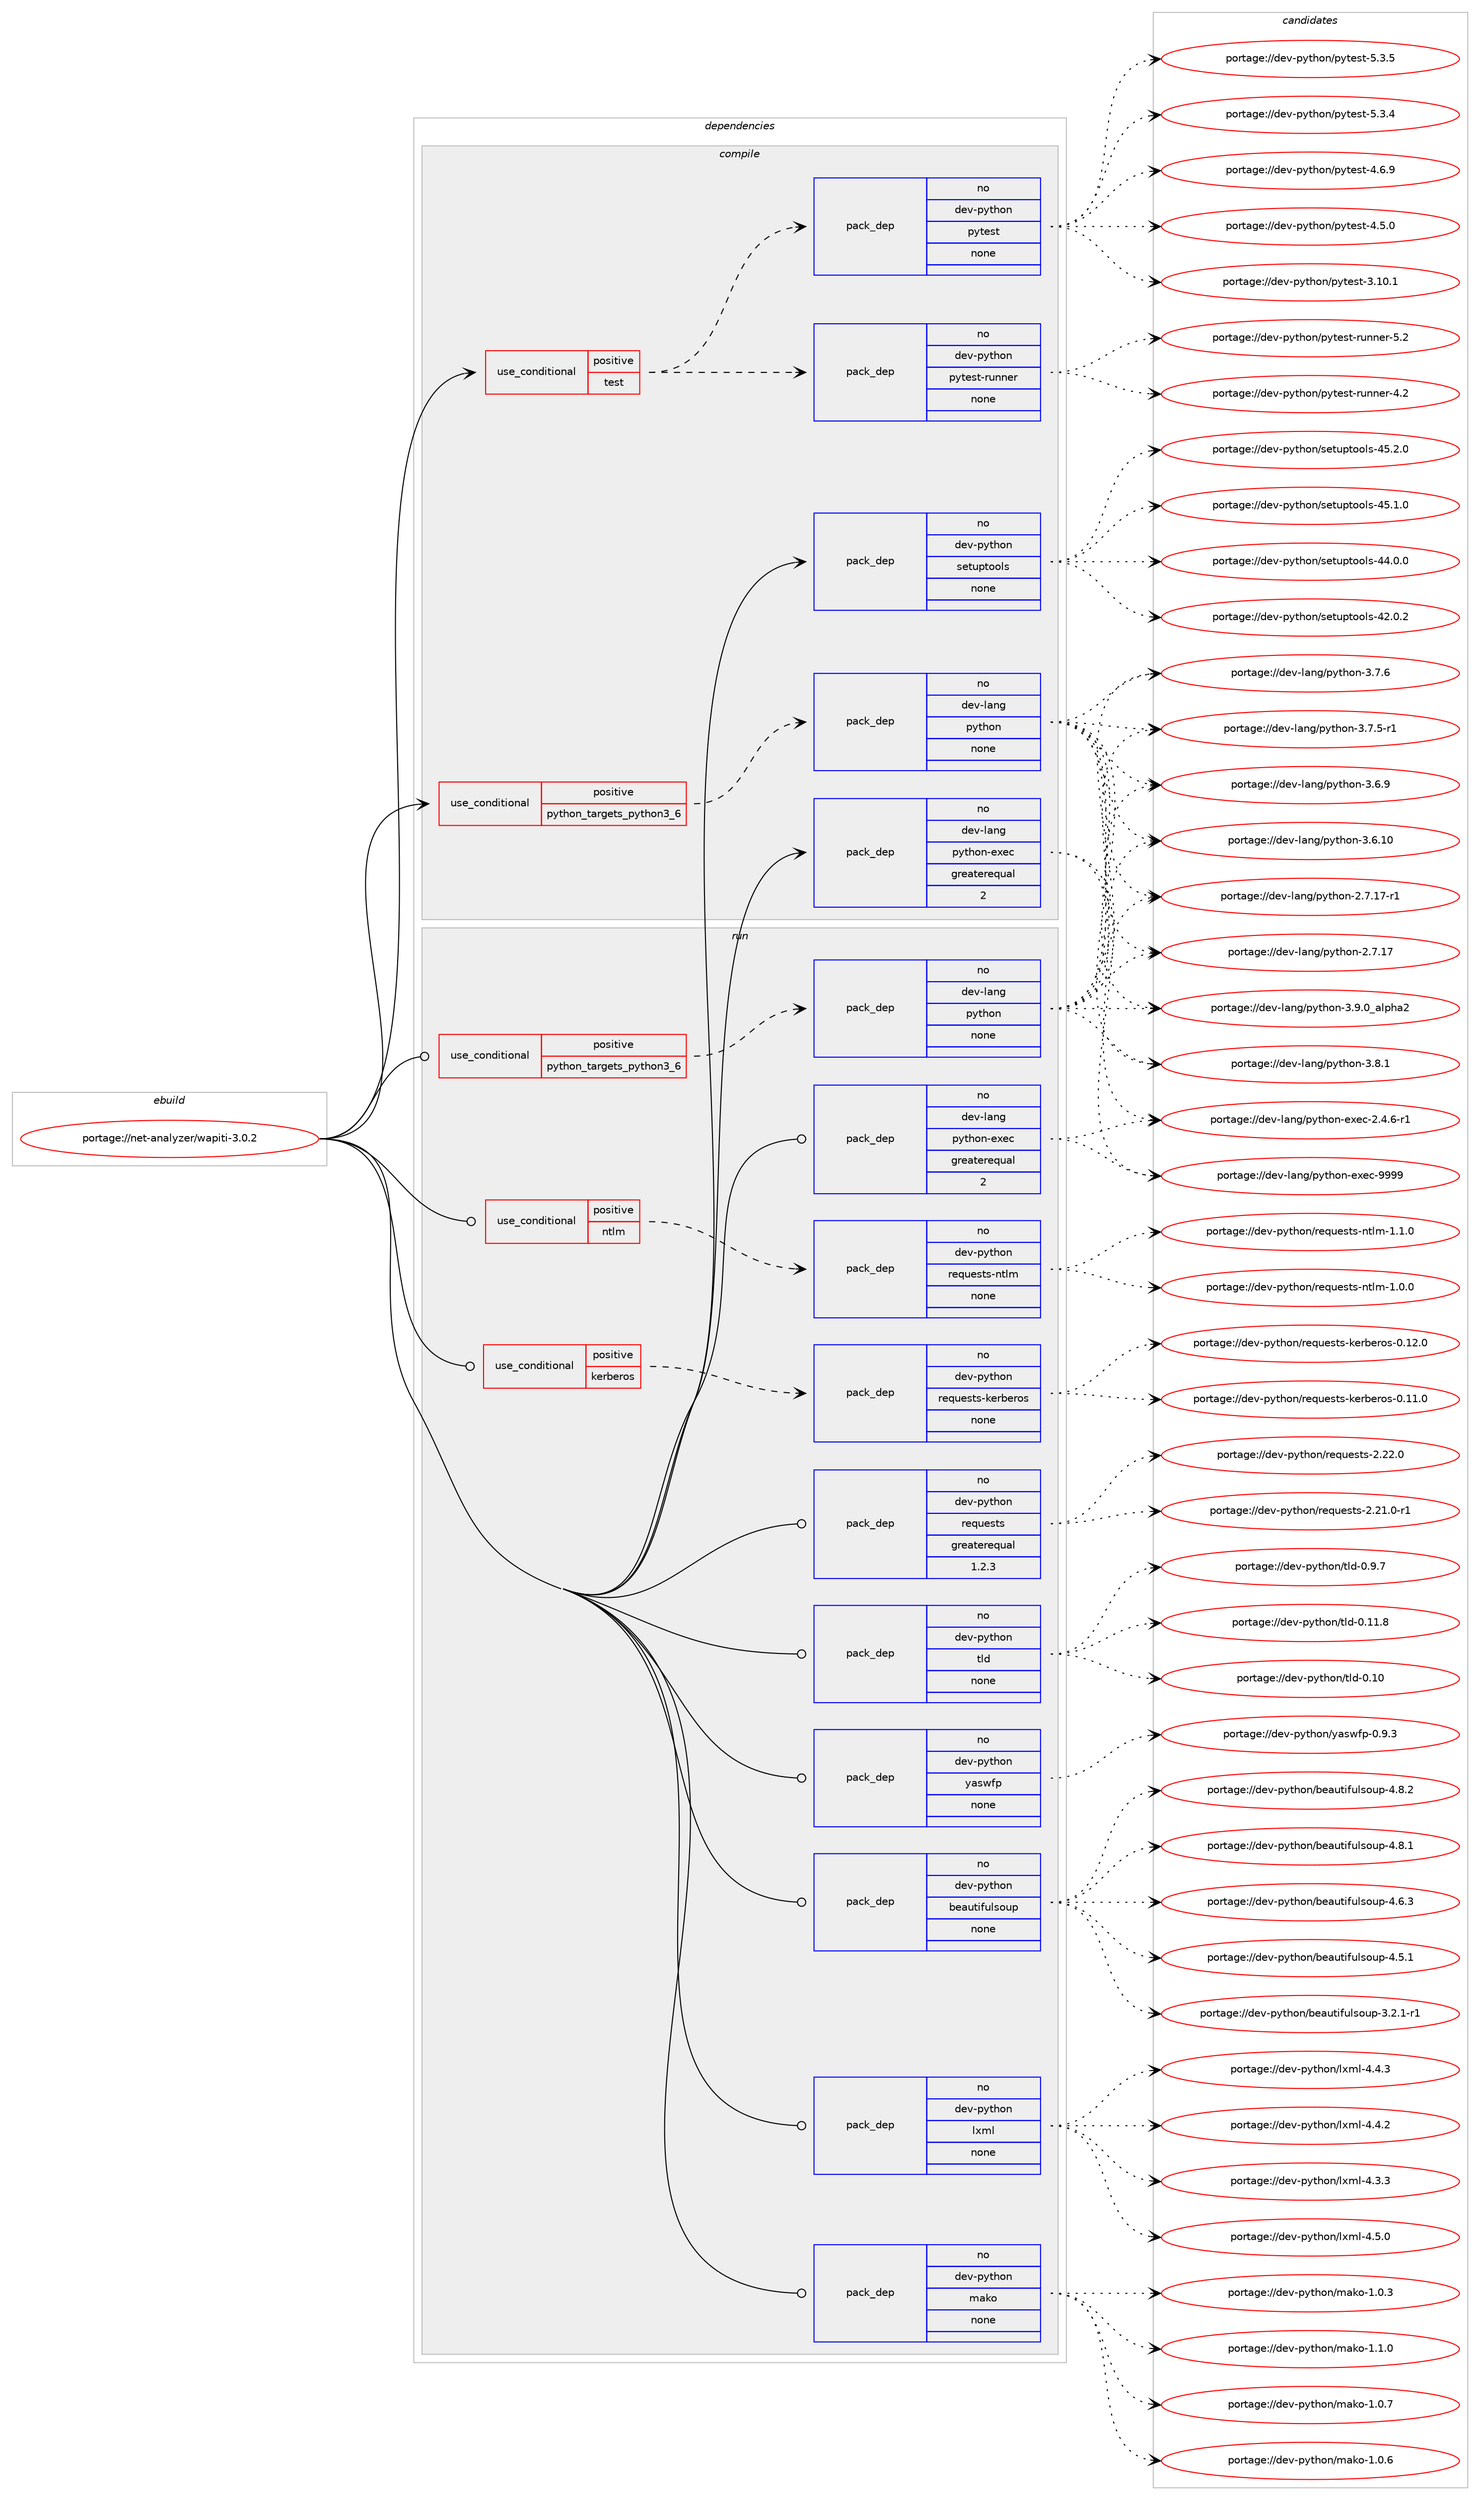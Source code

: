 digraph prolog {

# *************
# Graph options
# *************

newrank=true;
concentrate=true;
compound=true;
graph [rankdir=LR,fontname=Helvetica,fontsize=10,ranksep=1.5];#, ranksep=2.5, nodesep=0.2];
edge  [arrowhead=vee];
node  [fontname=Helvetica,fontsize=10];

# **********
# The ebuild
# **********

subgraph cluster_leftcol {
color=gray;
rank=same;
label=<<i>ebuild</i>>;
id [label="portage://net-analyzer/wapiti-3.0.2", color=red, width=4, href="../net-analyzer/wapiti-3.0.2.svg"];
}

# ****************
# The dependencies
# ****************

subgraph cluster_midcol {
color=gray;
label=<<i>dependencies</i>>;
subgraph cluster_compile {
fillcolor="#eeeeee";
style=filled;
label=<<i>compile</i>>;
subgraph cond33621 {
dependency150101 [label=<<TABLE BORDER="0" CELLBORDER="1" CELLSPACING="0" CELLPADDING="4"><TR><TD ROWSPAN="3" CELLPADDING="10">use_conditional</TD></TR><TR><TD>positive</TD></TR><TR><TD>python_targets_python3_6</TD></TR></TABLE>>, shape=none, color=red];
subgraph pack114021 {
dependency150102 [label=<<TABLE BORDER="0" CELLBORDER="1" CELLSPACING="0" CELLPADDING="4" WIDTH="220"><TR><TD ROWSPAN="6" CELLPADDING="30">pack_dep</TD></TR><TR><TD WIDTH="110">no</TD></TR><TR><TD>dev-lang</TD></TR><TR><TD>python</TD></TR><TR><TD>none</TD></TR><TR><TD></TD></TR></TABLE>>, shape=none, color=blue];
}
dependency150101:e -> dependency150102:w [weight=20,style="dashed",arrowhead="vee"];
}
id:e -> dependency150101:w [weight=20,style="solid",arrowhead="vee"];
subgraph cond33622 {
dependency150103 [label=<<TABLE BORDER="0" CELLBORDER="1" CELLSPACING="0" CELLPADDING="4"><TR><TD ROWSPAN="3" CELLPADDING="10">use_conditional</TD></TR><TR><TD>positive</TD></TR><TR><TD>test</TD></TR></TABLE>>, shape=none, color=red];
subgraph pack114022 {
dependency150104 [label=<<TABLE BORDER="0" CELLBORDER="1" CELLSPACING="0" CELLPADDING="4" WIDTH="220"><TR><TD ROWSPAN="6" CELLPADDING="30">pack_dep</TD></TR><TR><TD WIDTH="110">no</TD></TR><TR><TD>dev-python</TD></TR><TR><TD>pytest</TD></TR><TR><TD>none</TD></TR><TR><TD></TD></TR></TABLE>>, shape=none, color=blue];
}
dependency150103:e -> dependency150104:w [weight=20,style="dashed",arrowhead="vee"];
subgraph pack114023 {
dependency150105 [label=<<TABLE BORDER="0" CELLBORDER="1" CELLSPACING="0" CELLPADDING="4" WIDTH="220"><TR><TD ROWSPAN="6" CELLPADDING="30">pack_dep</TD></TR><TR><TD WIDTH="110">no</TD></TR><TR><TD>dev-python</TD></TR><TR><TD>pytest-runner</TD></TR><TR><TD>none</TD></TR><TR><TD></TD></TR></TABLE>>, shape=none, color=blue];
}
dependency150103:e -> dependency150105:w [weight=20,style="dashed",arrowhead="vee"];
}
id:e -> dependency150103:w [weight=20,style="solid",arrowhead="vee"];
subgraph pack114024 {
dependency150106 [label=<<TABLE BORDER="0" CELLBORDER="1" CELLSPACING="0" CELLPADDING="4" WIDTH="220"><TR><TD ROWSPAN="6" CELLPADDING="30">pack_dep</TD></TR><TR><TD WIDTH="110">no</TD></TR><TR><TD>dev-lang</TD></TR><TR><TD>python-exec</TD></TR><TR><TD>greaterequal</TD></TR><TR><TD>2</TD></TR></TABLE>>, shape=none, color=blue];
}
id:e -> dependency150106:w [weight=20,style="solid",arrowhead="vee"];
subgraph pack114025 {
dependency150107 [label=<<TABLE BORDER="0" CELLBORDER="1" CELLSPACING="0" CELLPADDING="4" WIDTH="220"><TR><TD ROWSPAN="6" CELLPADDING="30">pack_dep</TD></TR><TR><TD WIDTH="110">no</TD></TR><TR><TD>dev-python</TD></TR><TR><TD>setuptools</TD></TR><TR><TD>none</TD></TR><TR><TD></TD></TR></TABLE>>, shape=none, color=blue];
}
id:e -> dependency150107:w [weight=20,style="solid",arrowhead="vee"];
}
subgraph cluster_compileandrun {
fillcolor="#eeeeee";
style=filled;
label=<<i>compile and run</i>>;
}
subgraph cluster_run {
fillcolor="#eeeeee";
style=filled;
label=<<i>run</i>>;
subgraph cond33623 {
dependency150108 [label=<<TABLE BORDER="0" CELLBORDER="1" CELLSPACING="0" CELLPADDING="4"><TR><TD ROWSPAN="3" CELLPADDING="10">use_conditional</TD></TR><TR><TD>positive</TD></TR><TR><TD>kerberos</TD></TR></TABLE>>, shape=none, color=red];
subgraph pack114026 {
dependency150109 [label=<<TABLE BORDER="0" CELLBORDER="1" CELLSPACING="0" CELLPADDING="4" WIDTH="220"><TR><TD ROWSPAN="6" CELLPADDING="30">pack_dep</TD></TR><TR><TD WIDTH="110">no</TD></TR><TR><TD>dev-python</TD></TR><TR><TD>requests-kerberos</TD></TR><TR><TD>none</TD></TR><TR><TD></TD></TR></TABLE>>, shape=none, color=blue];
}
dependency150108:e -> dependency150109:w [weight=20,style="dashed",arrowhead="vee"];
}
id:e -> dependency150108:w [weight=20,style="solid",arrowhead="odot"];
subgraph cond33624 {
dependency150110 [label=<<TABLE BORDER="0" CELLBORDER="1" CELLSPACING="0" CELLPADDING="4"><TR><TD ROWSPAN="3" CELLPADDING="10">use_conditional</TD></TR><TR><TD>positive</TD></TR><TR><TD>ntlm</TD></TR></TABLE>>, shape=none, color=red];
subgraph pack114027 {
dependency150111 [label=<<TABLE BORDER="0" CELLBORDER="1" CELLSPACING="0" CELLPADDING="4" WIDTH="220"><TR><TD ROWSPAN="6" CELLPADDING="30">pack_dep</TD></TR><TR><TD WIDTH="110">no</TD></TR><TR><TD>dev-python</TD></TR><TR><TD>requests-ntlm</TD></TR><TR><TD>none</TD></TR><TR><TD></TD></TR></TABLE>>, shape=none, color=blue];
}
dependency150110:e -> dependency150111:w [weight=20,style="dashed",arrowhead="vee"];
}
id:e -> dependency150110:w [weight=20,style="solid",arrowhead="odot"];
subgraph cond33625 {
dependency150112 [label=<<TABLE BORDER="0" CELLBORDER="1" CELLSPACING="0" CELLPADDING="4"><TR><TD ROWSPAN="3" CELLPADDING="10">use_conditional</TD></TR><TR><TD>positive</TD></TR><TR><TD>python_targets_python3_6</TD></TR></TABLE>>, shape=none, color=red];
subgraph pack114028 {
dependency150113 [label=<<TABLE BORDER="0" CELLBORDER="1" CELLSPACING="0" CELLPADDING="4" WIDTH="220"><TR><TD ROWSPAN="6" CELLPADDING="30">pack_dep</TD></TR><TR><TD WIDTH="110">no</TD></TR><TR><TD>dev-lang</TD></TR><TR><TD>python</TD></TR><TR><TD>none</TD></TR><TR><TD></TD></TR></TABLE>>, shape=none, color=blue];
}
dependency150112:e -> dependency150113:w [weight=20,style="dashed",arrowhead="vee"];
}
id:e -> dependency150112:w [weight=20,style="solid",arrowhead="odot"];
subgraph pack114029 {
dependency150114 [label=<<TABLE BORDER="0" CELLBORDER="1" CELLSPACING="0" CELLPADDING="4" WIDTH="220"><TR><TD ROWSPAN="6" CELLPADDING="30">pack_dep</TD></TR><TR><TD WIDTH="110">no</TD></TR><TR><TD>dev-lang</TD></TR><TR><TD>python-exec</TD></TR><TR><TD>greaterequal</TD></TR><TR><TD>2</TD></TR></TABLE>>, shape=none, color=blue];
}
id:e -> dependency150114:w [weight=20,style="solid",arrowhead="odot"];
subgraph pack114030 {
dependency150115 [label=<<TABLE BORDER="0" CELLBORDER="1" CELLSPACING="0" CELLPADDING="4" WIDTH="220"><TR><TD ROWSPAN="6" CELLPADDING="30">pack_dep</TD></TR><TR><TD WIDTH="110">no</TD></TR><TR><TD>dev-python</TD></TR><TR><TD>beautifulsoup</TD></TR><TR><TD>none</TD></TR><TR><TD></TD></TR></TABLE>>, shape=none, color=blue];
}
id:e -> dependency150115:w [weight=20,style="solid",arrowhead="odot"];
subgraph pack114031 {
dependency150116 [label=<<TABLE BORDER="0" CELLBORDER="1" CELLSPACING="0" CELLPADDING="4" WIDTH="220"><TR><TD ROWSPAN="6" CELLPADDING="30">pack_dep</TD></TR><TR><TD WIDTH="110">no</TD></TR><TR><TD>dev-python</TD></TR><TR><TD>lxml</TD></TR><TR><TD>none</TD></TR><TR><TD></TD></TR></TABLE>>, shape=none, color=blue];
}
id:e -> dependency150116:w [weight=20,style="solid",arrowhead="odot"];
subgraph pack114032 {
dependency150117 [label=<<TABLE BORDER="0" CELLBORDER="1" CELLSPACING="0" CELLPADDING="4" WIDTH="220"><TR><TD ROWSPAN="6" CELLPADDING="30">pack_dep</TD></TR><TR><TD WIDTH="110">no</TD></TR><TR><TD>dev-python</TD></TR><TR><TD>mako</TD></TR><TR><TD>none</TD></TR><TR><TD></TD></TR></TABLE>>, shape=none, color=blue];
}
id:e -> dependency150117:w [weight=20,style="solid",arrowhead="odot"];
subgraph pack114033 {
dependency150118 [label=<<TABLE BORDER="0" CELLBORDER="1" CELLSPACING="0" CELLPADDING="4" WIDTH="220"><TR><TD ROWSPAN="6" CELLPADDING="30">pack_dep</TD></TR><TR><TD WIDTH="110">no</TD></TR><TR><TD>dev-python</TD></TR><TR><TD>requests</TD></TR><TR><TD>greaterequal</TD></TR><TR><TD>1.2.3</TD></TR></TABLE>>, shape=none, color=blue];
}
id:e -> dependency150118:w [weight=20,style="solid",arrowhead="odot"];
subgraph pack114034 {
dependency150119 [label=<<TABLE BORDER="0" CELLBORDER="1" CELLSPACING="0" CELLPADDING="4" WIDTH="220"><TR><TD ROWSPAN="6" CELLPADDING="30">pack_dep</TD></TR><TR><TD WIDTH="110">no</TD></TR><TR><TD>dev-python</TD></TR><TR><TD>tld</TD></TR><TR><TD>none</TD></TR><TR><TD></TD></TR></TABLE>>, shape=none, color=blue];
}
id:e -> dependency150119:w [weight=20,style="solid",arrowhead="odot"];
subgraph pack114035 {
dependency150120 [label=<<TABLE BORDER="0" CELLBORDER="1" CELLSPACING="0" CELLPADDING="4" WIDTH="220"><TR><TD ROWSPAN="6" CELLPADDING="30">pack_dep</TD></TR><TR><TD WIDTH="110">no</TD></TR><TR><TD>dev-python</TD></TR><TR><TD>yaswfp</TD></TR><TR><TD>none</TD></TR><TR><TD></TD></TR></TABLE>>, shape=none, color=blue];
}
id:e -> dependency150120:w [weight=20,style="solid",arrowhead="odot"];
}
}

# **************
# The candidates
# **************

subgraph cluster_choices {
rank=same;
color=gray;
label=<<i>candidates</i>>;

subgraph choice114021 {
color=black;
nodesep=1;
choice10010111845108971101034711212111610411111045514657464895971081121049750 [label="portage://dev-lang/python-3.9.0_alpha2", color=red, width=4,href="../dev-lang/python-3.9.0_alpha2.svg"];
choice100101118451089711010347112121116104111110455146564649 [label="portage://dev-lang/python-3.8.1", color=red, width=4,href="../dev-lang/python-3.8.1.svg"];
choice100101118451089711010347112121116104111110455146554654 [label="portage://dev-lang/python-3.7.6", color=red, width=4,href="../dev-lang/python-3.7.6.svg"];
choice1001011184510897110103471121211161041111104551465546534511449 [label="portage://dev-lang/python-3.7.5-r1", color=red, width=4,href="../dev-lang/python-3.7.5-r1.svg"];
choice100101118451089711010347112121116104111110455146544657 [label="portage://dev-lang/python-3.6.9", color=red, width=4,href="../dev-lang/python-3.6.9.svg"];
choice10010111845108971101034711212111610411111045514654464948 [label="portage://dev-lang/python-3.6.10", color=red, width=4,href="../dev-lang/python-3.6.10.svg"];
choice100101118451089711010347112121116104111110455046554649554511449 [label="portage://dev-lang/python-2.7.17-r1", color=red, width=4,href="../dev-lang/python-2.7.17-r1.svg"];
choice10010111845108971101034711212111610411111045504655464955 [label="portage://dev-lang/python-2.7.17", color=red, width=4,href="../dev-lang/python-2.7.17.svg"];
dependency150102:e -> choice10010111845108971101034711212111610411111045514657464895971081121049750:w [style=dotted,weight="100"];
dependency150102:e -> choice100101118451089711010347112121116104111110455146564649:w [style=dotted,weight="100"];
dependency150102:e -> choice100101118451089711010347112121116104111110455146554654:w [style=dotted,weight="100"];
dependency150102:e -> choice1001011184510897110103471121211161041111104551465546534511449:w [style=dotted,weight="100"];
dependency150102:e -> choice100101118451089711010347112121116104111110455146544657:w [style=dotted,weight="100"];
dependency150102:e -> choice10010111845108971101034711212111610411111045514654464948:w [style=dotted,weight="100"];
dependency150102:e -> choice100101118451089711010347112121116104111110455046554649554511449:w [style=dotted,weight="100"];
dependency150102:e -> choice10010111845108971101034711212111610411111045504655464955:w [style=dotted,weight="100"];
}
subgraph choice114022 {
color=black;
nodesep=1;
choice1001011184511212111610411111047112121116101115116455346514653 [label="portage://dev-python/pytest-5.3.5", color=red, width=4,href="../dev-python/pytest-5.3.5.svg"];
choice1001011184511212111610411111047112121116101115116455346514652 [label="portage://dev-python/pytest-5.3.4", color=red, width=4,href="../dev-python/pytest-5.3.4.svg"];
choice1001011184511212111610411111047112121116101115116455246544657 [label="portage://dev-python/pytest-4.6.9", color=red, width=4,href="../dev-python/pytest-4.6.9.svg"];
choice1001011184511212111610411111047112121116101115116455246534648 [label="portage://dev-python/pytest-4.5.0", color=red, width=4,href="../dev-python/pytest-4.5.0.svg"];
choice100101118451121211161041111104711212111610111511645514649484649 [label="portage://dev-python/pytest-3.10.1", color=red, width=4,href="../dev-python/pytest-3.10.1.svg"];
dependency150104:e -> choice1001011184511212111610411111047112121116101115116455346514653:w [style=dotted,weight="100"];
dependency150104:e -> choice1001011184511212111610411111047112121116101115116455346514652:w [style=dotted,weight="100"];
dependency150104:e -> choice1001011184511212111610411111047112121116101115116455246544657:w [style=dotted,weight="100"];
dependency150104:e -> choice1001011184511212111610411111047112121116101115116455246534648:w [style=dotted,weight="100"];
dependency150104:e -> choice100101118451121211161041111104711212111610111511645514649484649:w [style=dotted,weight="100"];
}
subgraph choice114023 {
color=black;
nodesep=1;
choice10010111845112121116104111110471121211161011151164511411711011010111445534650 [label="portage://dev-python/pytest-runner-5.2", color=red, width=4,href="../dev-python/pytest-runner-5.2.svg"];
choice10010111845112121116104111110471121211161011151164511411711011010111445524650 [label="portage://dev-python/pytest-runner-4.2", color=red, width=4,href="../dev-python/pytest-runner-4.2.svg"];
dependency150105:e -> choice10010111845112121116104111110471121211161011151164511411711011010111445534650:w [style=dotted,weight="100"];
dependency150105:e -> choice10010111845112121116104111110471121211161011151164511411711011010111445524650:w [style=dotted,weight="100"];
}
subgraph choice114024 {
color=black;
nodesep=1;
choice10010111845108971101034711212111610411111045101120101994557575757 [label="portage://dev-lang/python-exec-9999", color=red, width=4,href="../dev-lang/python-exec-9999.svg"];
choice10010111845108971101034711212111610411111045101120101994550465246544511449 [label="portage://dev-lang/python-exec-2.4.6-r1", color=red, width=4,href="../dev-lang/python-exec-2.4.6-r1.svg"];
dependency150106:e -> choice10010111845108971101034711212111610411111045101120101994557575757:w [style=dotted,weight="100"];
dependency150106:e -> choice10010111845108971101034711212111610411111045101120101994550465246544511449:w [style=dotted,weight="100"];
}
subgraph choice114025 {
color=black;
nodesep=1;
choice100101118451121211161041111104711510111611711211611111110811545525346504648 [label="portage://dev-python/setuptools-45.2.0", color=red, width=4,href="../dev-python/setuptools-45.2.0.svg"];
choice100101118451121211161041111104711510111611711211611111110811545525346494648 [label="portage://dev-python/setuptools-45.1.0", color=red, width=4,href="../dev-python/setuptools-45.1.0.svg"];
choice100101118451121211161041111104711510111611711211611111110811545525246484648 [label="portage://dev-python/setuptools-44.0.0", color=red, width=4,href="../dev-python/setuptools-44.0.0.svg"];
choice100101118451121211161041111104711510111611711211611111110811545525046484650 [label="portage://dev-python/setuptools-42.0.2", color=red, width=4,href="../dev-python/setuptools-42.0.2.svg"];
dependency150107:e -> choice100101118451121211161041111104711510111611711211611111110811545525346504648:w [style=dotted,weight="100"];
dependency150107:e -> choice100101118451121211161041111104711510111611711211611111110811545525346494648:w [style=dotted,weight="100"];
dependency150107:e -> choice100101118451121211161041111104711510111611711211611111110811545525246484648:w [style=dotted,weight="100"];
dependency150107:e -> choice100101118451121211161041111104711510111611711211611111110811545525046484650:w [style=dotted,weight="100"];
}
subgraph choice114026 {
color=black;
nodesep=1;
choice1001011184511212111610411111047114101113117101115116115451071011149810111411111545484649504648 [label="portage://dev-python/requests-kerberos-0.12.0", color=red, width=4,href="../dev-python/requests-kerberos-0.12.0.svg"];
choice1001011184511212111610411111047114101113117101115116115451071011149810111411111545484649494648 [label="portage://dev-python/requests-kerberos-0.11.0", color=red, width=4,href="../dev-python/requests-kerberos-0.11.0.svg"];
dependency150109:e -> choice1001011184511212111610411111047114101113117101115116115451071011149810111411111545484649504648:w [style=dotted,weight="100"];
dependency150109:e -> choice1001011184511212111610411111047114101113117101115116115451071011149810111411111545484649494648:w [style=dotted,weight="100"];
}
subgraph choice114027 {
color=black;
nodesep=1;
choice100101118451121211161041111104711410111311710111511611545110116108109454946494648 [label="portage://dev-python/requests-ntlm-1.1.0", color=red, width=4,href="../dev-python/requests-ntlm-1.1.0.svg"];
choice100101118451121211161041111104711410111311710111511611545110116108109454946484648 [label="portage://dev-python/requests-ntlm-1.0.0", color=red, width=4,href="../dev-python/requests-ntlm-1.0.0.svg"];
dependency150111:e -> choice100101118451121211161041111104711410111311710111511611545110116108109454946494648:w [style=dotted,weight="100"];
dependency150111:e -> choice100101118451121211161041111104711410111311710111511611545110116108109454946484648:w [style=dotted,weight="100"];
}
subgraph choice114028 {
color=black;
nodesep=1;
choice10010111845108971101034711212111610411111045514657464895971081121049750 [label="portage://dev-lang/python-3.9.0_alpha2", color=red, width=4,href="../dev-lang/python-3.9.0_alpha2.svg"];
choice100101118451089711010347112121116104111110455146564649 [label="portage://dev-lang/python-3.8.1", color=red, width=4,href="../dev-lang/python-3.8.1.svg"];
choice100101118451089711010347112121116104111110455146554654 [label="portage://dev-lang/python-3.7.6", color=red, width=4,href="../dev-lang/python-3.7.6.svg"];
choice1001011184510897110103471121211161041111104551465546534511449 [label="portage://dev-lang/python-3.7.5-r1", color=red, width=4,href="../dev-lang/python-3.7.5-r1.svg"];
choice100101118451089711010347112121116104111110455146544657 [label="portage://dev-lang/python-3.6.9", color=red, width=4,href="../dev-lang/python-3.6.9.svg"];
choice10010111845108971101034711212111610411111045514654464948 [label="portage://dev-lang/python-3.6.10", color=red, width=4,href="../dev-lang/python-3.6.10.svg"];
choice100101118451089711010347112121116104111110455046554649554511449 [label="portage://dev-lang/python-2.7.17-r1", color=red, width=4,href="../dev-lang/python-2.7.17-r1.svg"];
choice10010111845108971101034711212111610411111045504655464955 [label="portage://dev-lang/python-2.7.17", color=red, width=4,href="../dev-lang/python-2.7.17.svg"];
dependency150113:e -> choice10010111845108971101034711212111610411111045514657464895971081121049750:w [style=dotted,weight="100"];
dependency150113:e -> choice100101118451089711010347112121116104111110455146564649:w [style=dotted,weight="100"];
dependency150113:e -> choice100101118451089711010347112121116104111110455146554654:w [style=dotted,weight="100"];
dependency150113:e -> choice1001011184510897110103471121211161041111104551465546534511449:w [style=dotted,weight="100"];
dependency150113:e -> choice100101118451089711010347112121116104111110455146544657:w [style=dotted,weight="100"];
dependency150113:e -> choice10010111845108971101034711212111610411111045514654464948:w [style=dotted,weight="100"];
dependency150113:e -> choice100101118451089711010347112121116104111110455046554649554511449:w [style=dotted,weight="100"];
dependency150113:e -> choice10010111845108971101034711212111610411111045504655464955:w [style=dotted,weight="100"];
}
subgraph choice114029 {
color=black;
nodesep=1;
choice10010111845108971101034711212111610411111045101120101994557575757 [label="portage://dev-lang/python-exec-9999", color=red, width=4,href="../dev-lang/python-exec-9999.svg"];
choice10010111845108971101034711212111610411111045101120101994550465246544511449 [label="portage://dev-lang/python-exec-2.4.6-r1", color=red, width=4,href="../dev-lang/python-exec-2.4.6-r1.svg"];
dependency150114:e -> choice10010111845108971101034711212111610411111045101120101994557575757:w [style=dotted,weight="100"];
dependency150114:e -> choice10010111845108971101034711212111610411111045101120101994550465246544511449:w [style=dotted,weight="100"];
}
subgraph choice114030 {
color=black;
nodesep=1;
choice10010111845112121116104111110479810197117116105102117108115111117112455246564650 [label="portage://dev-python/beautifulsoup-4.8.2", color=red, width=4,href="../dev-python/beautifulsoup-4.8.2.svg"];
choice10010111845112121116104111110479810197117116105102117108115111117112455246564649 [label="portage://dev-python/beautifulsoup-4.8.1", color=red, width=4,href="../dev-python/beautifulsoup-4.8.1.svg"];
choice10010111845112121116104111110479810197117116105102117108115111117112455246544651 [label="portage://dev-python/beautifulsoup-4.6.3", color=red, width=4,href="../dev-python/beautifulsoup-4.6.3.svg"];
choice10010111845112121116104111110479810197117116105102117108115111117112455246534649 [label="portage://dev-python/beautifulsoup-4.5.1", color=red, width=4,href="../dev-python/beautifulsoup-4.5.1.svg"];
choice100101118451121211161041111104798101971171161051021171081151111171124551465046494511449 [label="portage://dev-python/beautifulsoup-3.2.1-r1", color=red, width=4,href="../dev-python/beautifulsoup-3.2.1-r1.svg"];
dependency150115:e -> choice10010111845112121116104111110479810197117116105102117108115111117112455246564650:w [style=dotted,weight="100"];
dependency150115:e -> choice10010111845112121116104111110479810197117116105102117108115111117112455246564649:w [style=dotted,weight="100"];
dependency150115:e -> choice10010111845112121116104111110479810197117116105102117108115111117112455246544651:w [style=dotted,weight="100"];
dependency150115:e -> choice10010111845112121116104111110479810197117116105102117108115111117112455246534649:w [style=dotted,weight="100"];
dependency150115:e -> choice100101118451121211161041111104798101971171161051021171081151111171124551465046494511449:w [style=dotted,weight="100"];
}
subgraph choice114031 {
color=black;
nodesep=1;
choice1001011184511212111610411111047108120109108455246534648 [label="portage://dev-python/lxml-4.5.0", color=red, width=4,href="../dev-python/lxml-4.5.0.svg"];
choice1001011184511212111610411111047108120109108455246524651 [label="portage://dev-python/lxml-4.4.3", color=red, width=4,href="../dev-python/lxml-4.4.3.svg"];
choice1001011184511212111610411111047108120109108455246524650 [label="portage://dev-python/lxml-4.4.2", color=red, width=4,href="../dev-python/lxml-4.4.2.svg"];
choice1001011184511212111610411111047108120109108455246514651 [label="portage://dev-python/lxml-4.3.3", color=red, width=4,href="../dev-python/lxml-4.3.3.svg"];
dependency150116:e -> choice1001011184511212111610411111047108120109108455246534648:w [style=dotted,weight="100"];
dependency150116:e -> choice1001011184511212111610411111047108120109108455246524651:w [style=dotted,weight="100"];
dependency150116:e -> choice1001011184511212111610411111047108120109108455246524650:w [style=dotted,weight="100"];
dependency150116:e -> choice1001011184511212111610411111047108120109108455246514651:w [style=dotted,weight="100"];
}
subgraph choice114032 {
color=black;
nodesep=1;
choice100101118451121211161041111104710997107111454946494648 [label="portage://dev-python/mako-1.1.0", color=red, width=4,href="../dev-python/mako-1.1.0.svg"];
choice100101118451121211161041111104710997107111454946484655 [label="portage://dev-python/mako-1.0.7", color=red, width=4,href="../dev-python/mako-1.0.7.svg"];
choice100101118451121211161041111104710997107111454946484654 [label="portage://dev-python/mako-1.0.6", color=red, width=4,href="../dev-python/mako-1.0.6.svg"];
choice100101118451121211161041111104710997107111454946484651 [label="portage://dev-python/mako-1.0.3", color=red, width=4,href="../dev-python/mako-1.0.3.svg"];
dependency150117:e -> choice100101118451121211161041111104710997107111454946494648:w [style=dotted,weight="100"];
dependency150117:e -> choice100101118451121211161041111104710997107111454946484655:w [style=dotted,weight="100"];
dependency150117:e -> choice100101118451121211161041111104710997107111454946484654:w [style=dotted,weight="100"];
dependency150117:e -> choice100101118451121211161041111104710997107111454946484651:w [style=dotted,weight="100"];
}
subgraph choice114033 {
color=black;
nodesep=1;
choice100101118451121211161041111104711410111311710111511611545504650504648 [label="portage://dev-python/requests-2.22.0", color=red, width=4,href="../dev-python/requests-2.22.0.svg"];
choice1001011184511212111610411111047114101113117101115116115455046504946484511449 [label="portage://dev-python/requests-2.21.0-r1", color=red, width=4,href="../dev-python/requests-2.21.0-r1.svg"];
dependency150118:e -> choice100101118451121211161041111104711410111311710111511611545504650504648:w [style=dotted,weight="100"];
dependency150118:e -> choice1001011184511212111610411111047114101113117101115116115455046504946484511449:w [style=dotted,weight="100"];
}
subgraph choice114034 {
color=black;
nodesep=1;
choice1001011184511212111610411111047116108100454846574655 [label="portage://dev-python/tld-0.9.7", color=red, width=4,href="../dev-python/tld-0.9.7.svg"];
choice100101118451121211161041111104711610810045484649494656 [label="portage://dev-python/tld-0.11.8", color=red, width=4,href="../dev-python/tld-0.11.8.svg"];
choice10010111845112121116104111110471161081004548464948 [label="portage://dev-python/tld-0.10", color=red, width=4,href="../dev-python/tld-0.10.svg"];
dependency150119:e -> choice1001011184511212111610411111047116108100454846574655:w [style=dotted,weight="100"];
dependency150119:e -> choice100101118451121211161041111104711610810045484649494656:w [style=dotted,weight="100"];
dependency150119:e -> choice10010111845112121116104111110471161081004548464948:w [style=dotted,weight="100"];
}
subgraph choice114035 {
color=black;
nodesep=1;
choice100101118451121211161041111104712197115119102112454846574651 [label="portage://dev-python/yaswfp-0.9.3", color=red, width=4,href="../dev-python/yaswfp-0.9.3.svg"];
dependency150120:e -> choice100101118451121211161041111104712197115119102112454846574651:w [style=dotted,weight="100"];
}
}

}

